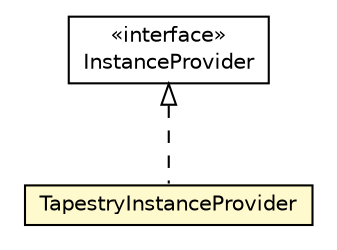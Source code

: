 #!/usr/local/bin/dot
#
# Class diagram 
# Generated by UMLGraph version R5_6_6-8-g8d7759 (http://www.umlgraph.org/)
#

digraph G {
	edge [fontname="Helvetica",fontsize=10,labelfontname="Helvetica",labelfontsize=10];
	node [fontname="Helvetica",fontsize=10,shape=plaintext];
	nodesep=0.25;
	ranksep=0.5;
	// org.dayatang.ioc.tapestry.factory.TapestryInstanceProvider
	c17 [label=<<table title="org.dayatang.ioc.tapestry.factory.TapestryInstanceProvider" border="0" cellborder="1" cellspacing="0" cellpadding="2" port="p" bgcolor="lemonChiffon" href="./TapestryInstanceProvider.html">
		<tr><td><table border="0" cellspacing="0" cellpadding="1">
<tr><td align="center" balign="center"> TapestryInstanceProvider </td></tr>
		</table></td></tr>
		</table>>, URL="./TapestryInstanceProvider.html", fontname="Helvetica", fontcolor="black", fontsize=10.0];
	//org.dayatang.ioc.tapestry.factory.TapestryInstanceProvider implements org.dayatang.domain.InstanceProvider
	c19:p -> c17:p [dir=back,arrowtail=empty,style=dashed];
	// org.dayatang.domain.InstanceProvider
	c19 [label=<<table title="org.dayatang.domain.InstanceProvider" border="0" cellborder="1" cellspacing="0" cellpadding="2" port="p">
		<tr><td><table border="0" cellspacing="0" cellpadding="1">
<tr><td align="center" balign="center"> &#171;interface&#187; </td></tr>
<tr><td align="center" balign="center"> InstanceProvider </td></tr>
		</table></td></tr>
		</table>>, URL="null", fontname="Helvetica", fontcolor="black", fontsize=10.0];
}

